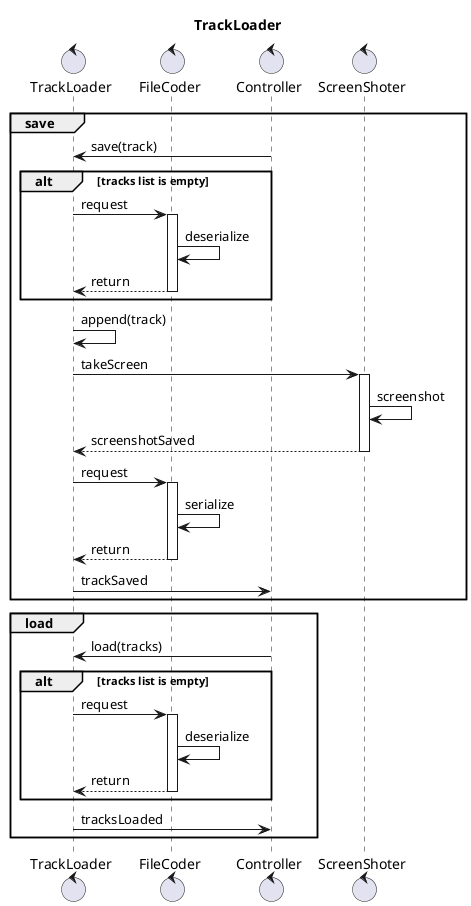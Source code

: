 @startuml

title "TrackLoader"

control "TrackLoader" as loader
control "FileCoder" as coder
control "Controller" as controller
control "ScreenShoter" as shoter

group save
    controller -> loader: save(track)
    alt tracks list is empty
        loader -> coder: request
        activate coder
        coder -> coder: deserialize
        coder --> loader: return
        deactivate coder
    end
    loader -> loader: append(track)
    loader -> shoter: takeScreen
    activate shoter
    shoter -> shoter: screenshot
    shoter --> loader: screenshotSaved
    deactivate shoter
    loader -> coder: request
    activate coder
    coder -> coder: serialize
    coder --> loader: return
    deactivate coder
    loader -> controller: trackSaved
end

group load
    controller -> loader: load(tracks)
    alt tracks list is empty
        loader -> coder: request
        activate coder
        coder -> coder: deserialize
        coder --> loader: return
        deactivate coder
    end
    loader -> controller: tracksLoaded
end

@enduml